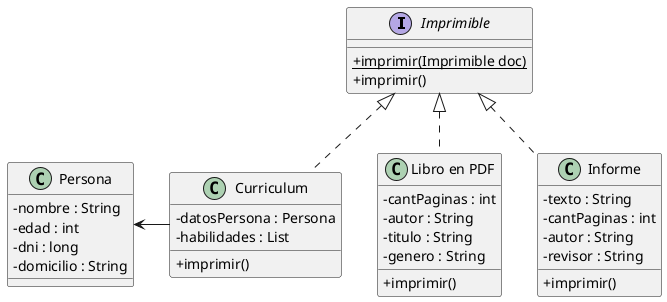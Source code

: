 @startuml Ej2 Imprimir documentos

skinparam ClassAttributeIconSize 0

interface Imprimible {
    + {static} imprimir(Imprimible doc)
    + imprimir()
}

class Curriculum {
    - datosPersona : Persona
    - habilidades : List

    + imprimir()
}

class "Libro en PDF" as pdf {
    - cantPaginas : int
    - autor : String 
    - titulo : String 
    - genero : String

    + imprimir()
}

class Informe {
    - texto : String
    - cantPaginas : int 
    - autor : String 
    - revisor : String 

    + imprimir()
}

class Persona {
    - nombre : String 
    - edad : int 
    - dni : long
    - domicilio : String
}

Imprimible <|.. Curriculum
Imprimible <|.. pdf 
Imprimible <|.. Informe

Persona <- Curriculum

@enduml